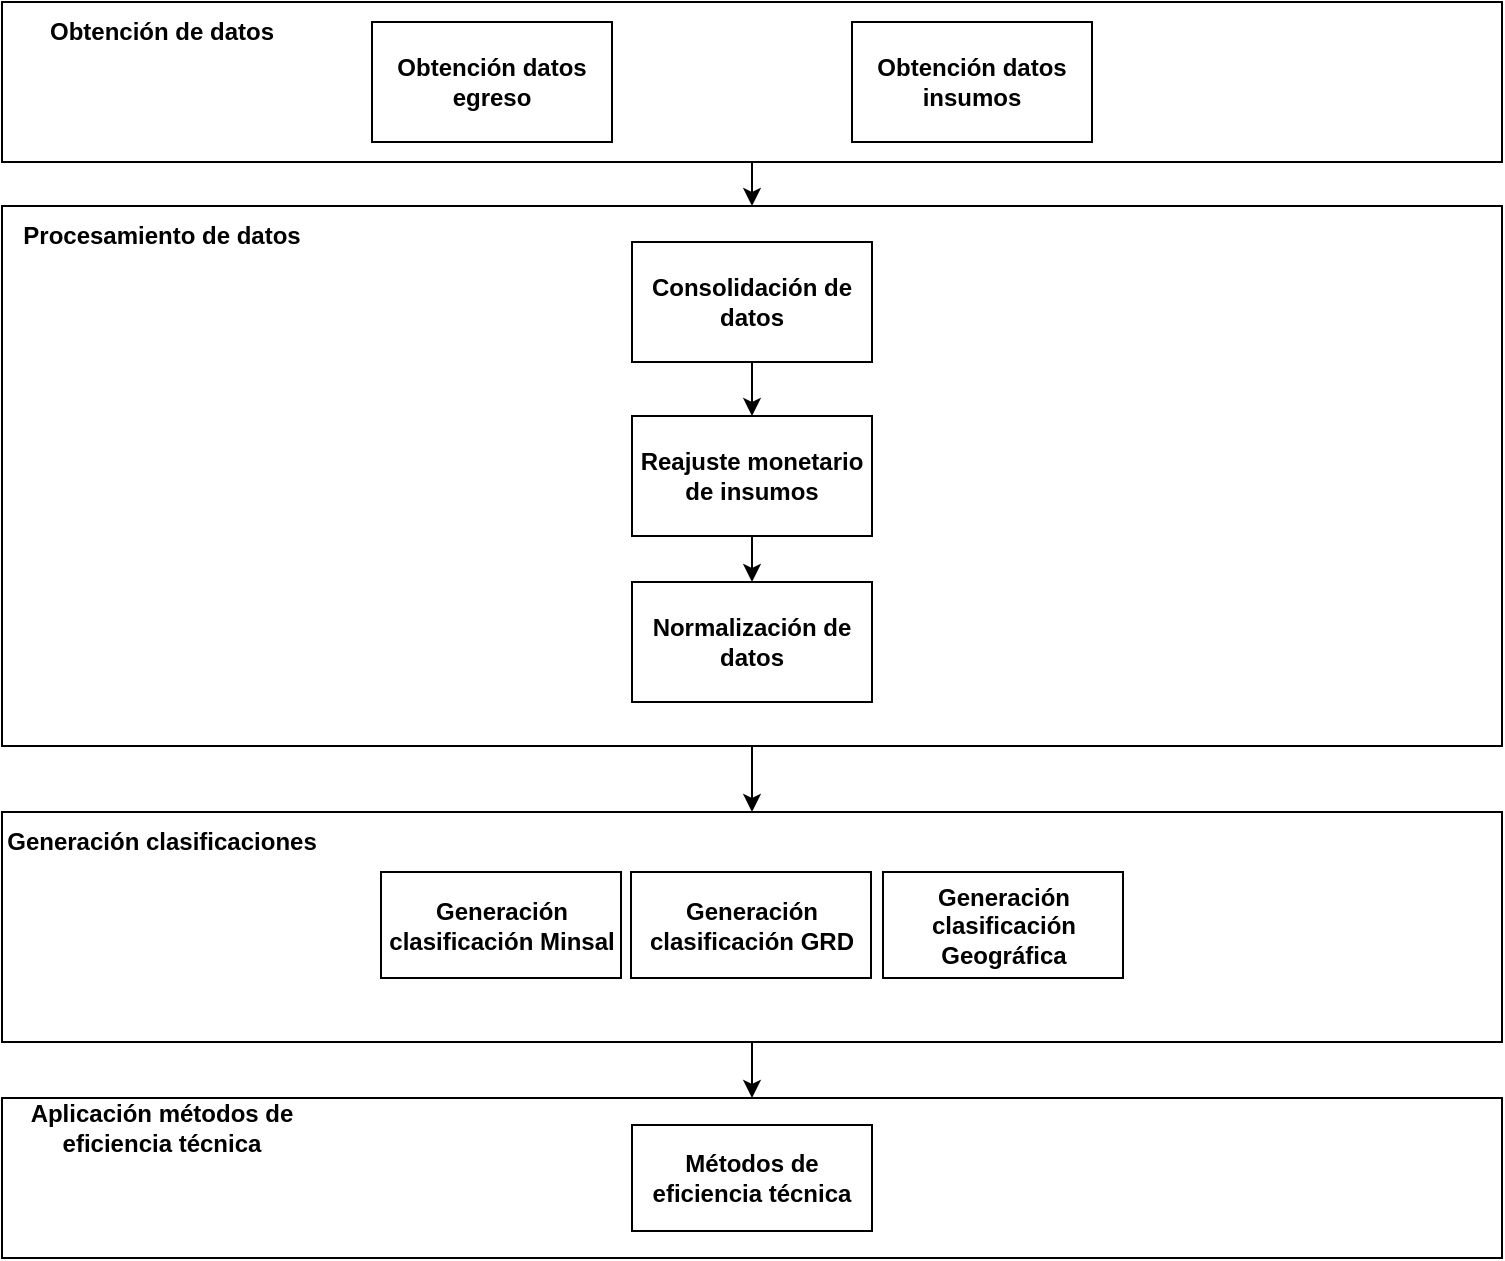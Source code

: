 <mxfile version="22.1.18" type="google">
  <diagram name="Page-1" id="DqPqVIT2y1leuRaURYq-">
    <mxGraphModel grid="1" page="1" gridSize="10" guides="1" tooltips="1" connect="1" arrows="1" fold="1" pageScale="1" pageWidth="850" pageHeight="1100" math="0" shadow="0">
      <root>
        <mxCell id="0" />
        <mxCell id="1" parent="0" />
        <mxCell id="YxhGlRdBj2PuwSg8yrcr-29" value="" style="rounded=0;whiteSpace=wrap;html=1;" vertex="1" parent="1">
          <mxGeometry x="60" y="578" width="750" height="80" as="geometry" />
        </mxCell>
        <mxCell id="V2bOT-LWaTVSim-I6r6i-7" style="edgeStyle=orthogonalEdgeStyle;rounded=0;orthogonalLoop=1;jettySize=auto;html=1;exitX=0.5;exitY=1;exitDx=0;exitDy=0;entryX=0.5;entryY=0;entryDx=0;entryDy=0;" edge="1" parent="1" source="YxhGlRdBj2PuwSg8yrcr-28" target="YxhGlRdBj2PuwSg8yrcr-27">
          <mxGeometry relative="1" as="geometry">
            <mxPoint x="435" y="417" as="sourcePoint" />
          </mxGeometry>
        </mxCell>
        <mxCell id="YxhGlRdBj2PuwSg8yrcr-28" value="" style="rounded=0;whiteSpace=wrap;html=1;" vertex="1" parent="1">
          <mxGeometry x="60" y="132" width="750" height="270" as="geometry" />
        </mxCell>
        <mxCell id="V2bOT-LWaTVSim-I6r6i-8" style="edgeStyle=orthogonalEdgeStyle;rounded=0;orthogonalLoop=1;jettySize=auto;html=1;exitX=0.5;exitY=1;exitDx=0;exitDy=0;entryX=0.5;entryY=0;entryDx=0;entryDy=0;" edge="1" parent="1" source="YxhGlRdBj2PuwSg8yrcr-27" target="YxhGlRdBj2PuwSg8yrcr-29">
          <mxGeometry relative="1" as="geometry" />
        </mxCell>
        <mxCell id="YxhGlRdBj2PuwSg8yrcr-27" value="" style="rounded=0;whiteSpace=wrap;html=1;" vertex="1" parent="1">
          <mxGeometry x="60" y="435" width="750" height="115" as="geometry" />
        </mxCell>
        <mxCell id="V2bOT-LWaTVSim-I6r6i-6" style="edgeStyle=orthogonalEdgeStyle;rounded=0;orthogonalLoop=1;jettySize=auto;html=1;entryX=0.5;entryY=0;entryDx=0;entryDy=0;" edge="1" parent="1" source="YxhGlRdBj2PuwSg8yrcr-26" target="YxhGlRdBj2PuwSg8yrcr-28">
          <mxGeometry relative="1" as="geometry" />
        </mxCell>
        <mxCell id="YxhGlRdBj2PuwSg8yrcr-26" value="" style="rounded=0;whiteSpace=wrap;html=1;" vertex="1" parent="1">
          <mxGeometry x="60" y="30" width="750" height="80" as="geometry" />
        </mxCell>
        <mxCell id="YxhGlRdBj2PuwSg8yrcr-1" value="Obtención datos insumos" style="rounded=0;whiteSpace=wrap;html=1;fontStyle=1;" vertex="1" parent="1">
          <mxGeometry x="485" y="40" width="120" height="60" as="geometry" />
        </mxCell>
        <mxCell id="YxhGlRdBj2PuwSg8yrcr-2" value="Obtención datos egreso" style="rounded=0;whiteSpace=wrap;html=1;fontStyle=1;" vertex="1" parent="1">
          <mxGeometry x="245" y="40" width="120" height="60" as="geometry" />
        </mxCell>
        <mxCell id="V2bOT-LWaTVSim-I6r6i-4" style="edgeStyle=orthogonalEdgeStyle;rounded=0;orthogonalLoop=1;jettySize=auto;html=1;entryX=0.5;entryY=0;entryDx=0;entryDy=0;" edge="1" parent="1" source="YxhGlRdBj2PuwSg8yrcr-3" target="YxhGlRdBj2PuwSg8yrcr-6">
          <mxGeometry relative="1" as="geometry" />
        </mxCell>
        <mxCell id="YxhGlRdBj2PuwSg8yrcr-3" value="Consolidación de datos" style="rounded=0;whiteSpace=wrap;html=1;fontStyle=1;" vertex="1" parent="1">
          <mxGeometry x="375" y="150" width="120" height="60" as="geometry" />
        </mxCell>
        <mxCell id="V2bOT-LWaTVSim-I6r6i-5" style="edgeStyle=orthogonalEdgeStyle;rounded=0;orthogonalLoop=1;jettySize=auto;html=1;entryX=0.5;entryY=0;entryDx=0;entryDy=0;" edge="1" parent="1" source="YxhGlRdBj2PuwSg8yrcr-6" target="YxhGlRdBj2PuwSg8yrcr-7">
          <mxGeometry relative="1" as="geometry" />
        </mxCell>
        <mxCell id="YxhGlRdBj2PuwSg8yrcr-6" value="Reajuste monetario de insumos" style="rounded=0;whiteSpace=wrap;html=1;fontStyle=1;" vertex="1" parent="1">
          <mxGeometry x="375" y="237" width="120" height="60" as="geometry" />
        </mxCell>
        <mxCell id="YxhGlRdBj2PuwSg8yrcr-7" value="Normalización de datos" style="rounded=0;whiteSpace=wrap;html=1;fontStyle=1;" vertex="1" parent="1">
          <mxGeometry x="375" y="320" width="120" height="60" as="geometry" />
        </mxCell>
        <mxCell id="YxhGlRdBj2PuwSg8yrcr-12" value="Generación clasificación Minsal" style="rounded=0;whiteSpace=wrap;html=1;fontStyle=1;" vertex="1" parent="1">
          <mxGeometry x="249.5" y="465" width="120" height="53" as="geometry" />
        </mxCell>
        <mxCell id="YxhGlRdBj2PuwSg8yrcr-13" value="Generación clasificación GRD" style="rounded=0;whiteSpace=wrap;html=1;fontStyle=1;" vertex="1" parent="1">
          <mxGeometry x="374.5" y="465" width="120" height="53" as="geometry" />
        </mxCell>
        <mxCell id="YxhGlRdBj2PuwSg8yrcr-14" value="Generación clasificación Geográfica" style="rounded=0;whiteSpace=wrap;html=1;fontStyle=1;" vertex="1" parent="1">
          <mxGeometry x="500.5" y="465" width="120" height="53" as="geometry" />
        </mxCell>
        <mxCell id="YxhGlRdBj2PuwSg8yrcr-16" value="Métodos de eficiencia técnica" style="rounded=0;whiteSpace=wrap;html=1;fontStyle=1;" vertex="1" parent="1">
          <mxGeometry x="375" y="591.5" width="120" height="53" as="geometry" />
        </mxCell>
        <mxCell id="YxhGlRdBj2PuwSg8yrcr-30" value="Obtención de datos" style="text;html=1;strokeColor=none;fillColor=none;align=center;verticalAlign=middle;whiteSpace=wrap;rounded=0;fontStyle=1" vertex="1" parent="1">
          <mxGeometry x="60" y="30" width="160" height="30" as="geometry" />
        </mxCell>
        <mxCell id="YxhGlRdBj2PuwSg8yrcr-31" value="Procesamiento de datos" style="text;html=1;strokeColor=none;fillColor=none;align=center;verticalAlign=middle;whiteSpace=wrap;rounded=0;fontStyle=1" vertex="1" parent="1">
          <mxGeometry x="60" y="132" width="160" height="30" as="geometry" />
        </mxCell>
        <mxCell id="YxhGlRdBj2PuwSg8yrcr-32" value="Generación clasificaciones" style="text;html=1;strokeColor=none;fillColor=none;align=center;verticalAlign=middle;whiteSpace=wrap;rounded=0;fontStyle=1" vertex="1" parent="1">
          <mxGeometry x="60" y="435" width="160" height="30" as="geometry" />
        </mxCell>
        <mxCell id="YxhGlRdBj2PuwSg8yrcr-33" value="Aplicación métodos de eficiencia técnica" style="text;html=1;strokeColor=none;fillColor=none;align=center;verticalAlign=middle;whiteSpace=wrap;rounded=0;fontStyle=1" vertex="1" parent="1">
          <mxGeometry x="60" y="578" width="160" height="30" as="geometry" />
        </mxCell>
      </root>
    </mxGraphModel>
  </diagram>
</mxfile>
